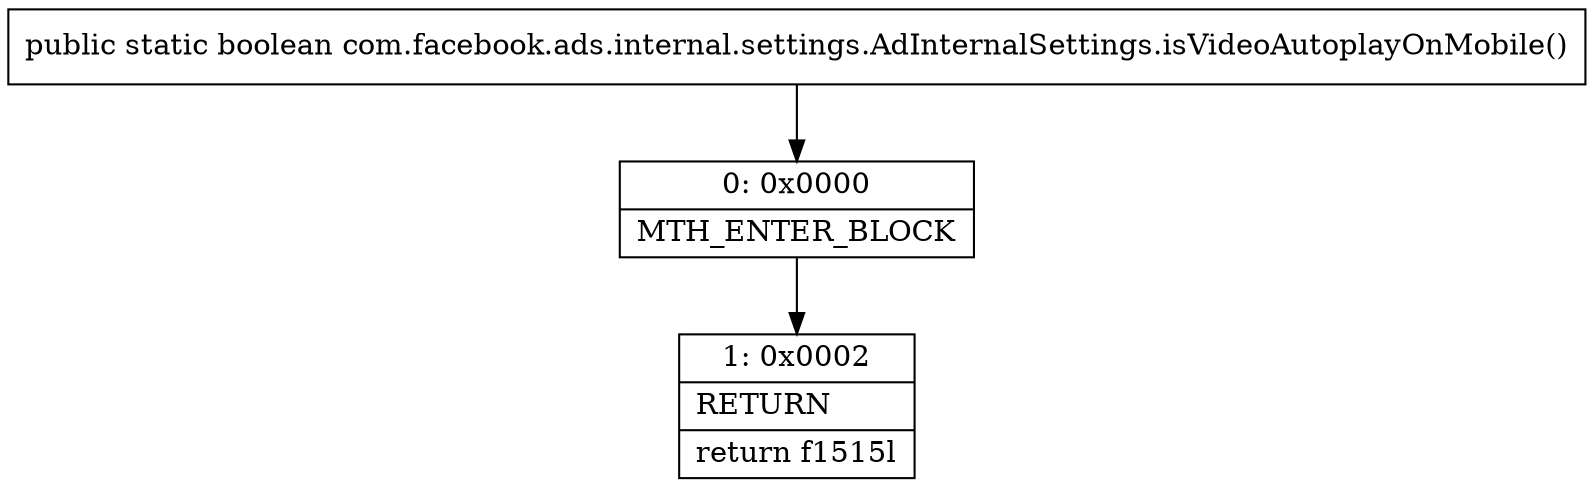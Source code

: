 digraph "CFG forcom.facebook.ads.internal.settings.AdInternalSettings.isVideoAutoplayOnMobile()Z" {
Node_0 [shape=record,label="{0\:\ 0x0000|MTH_ENTER_BLOCK\l}"];
Node_1 [shape=record,label="{1\:\ 0x0002|RETURN\l|return f1515l\l}"];
MethodNode[shape=record,label="{public static boolean com.facebook.ads.internal.settings.AdInternalSettings.isVideoAutoplayOnMobile() }"];
MethodNode -> Node_0;
Node_0 -> Node_1;
}

